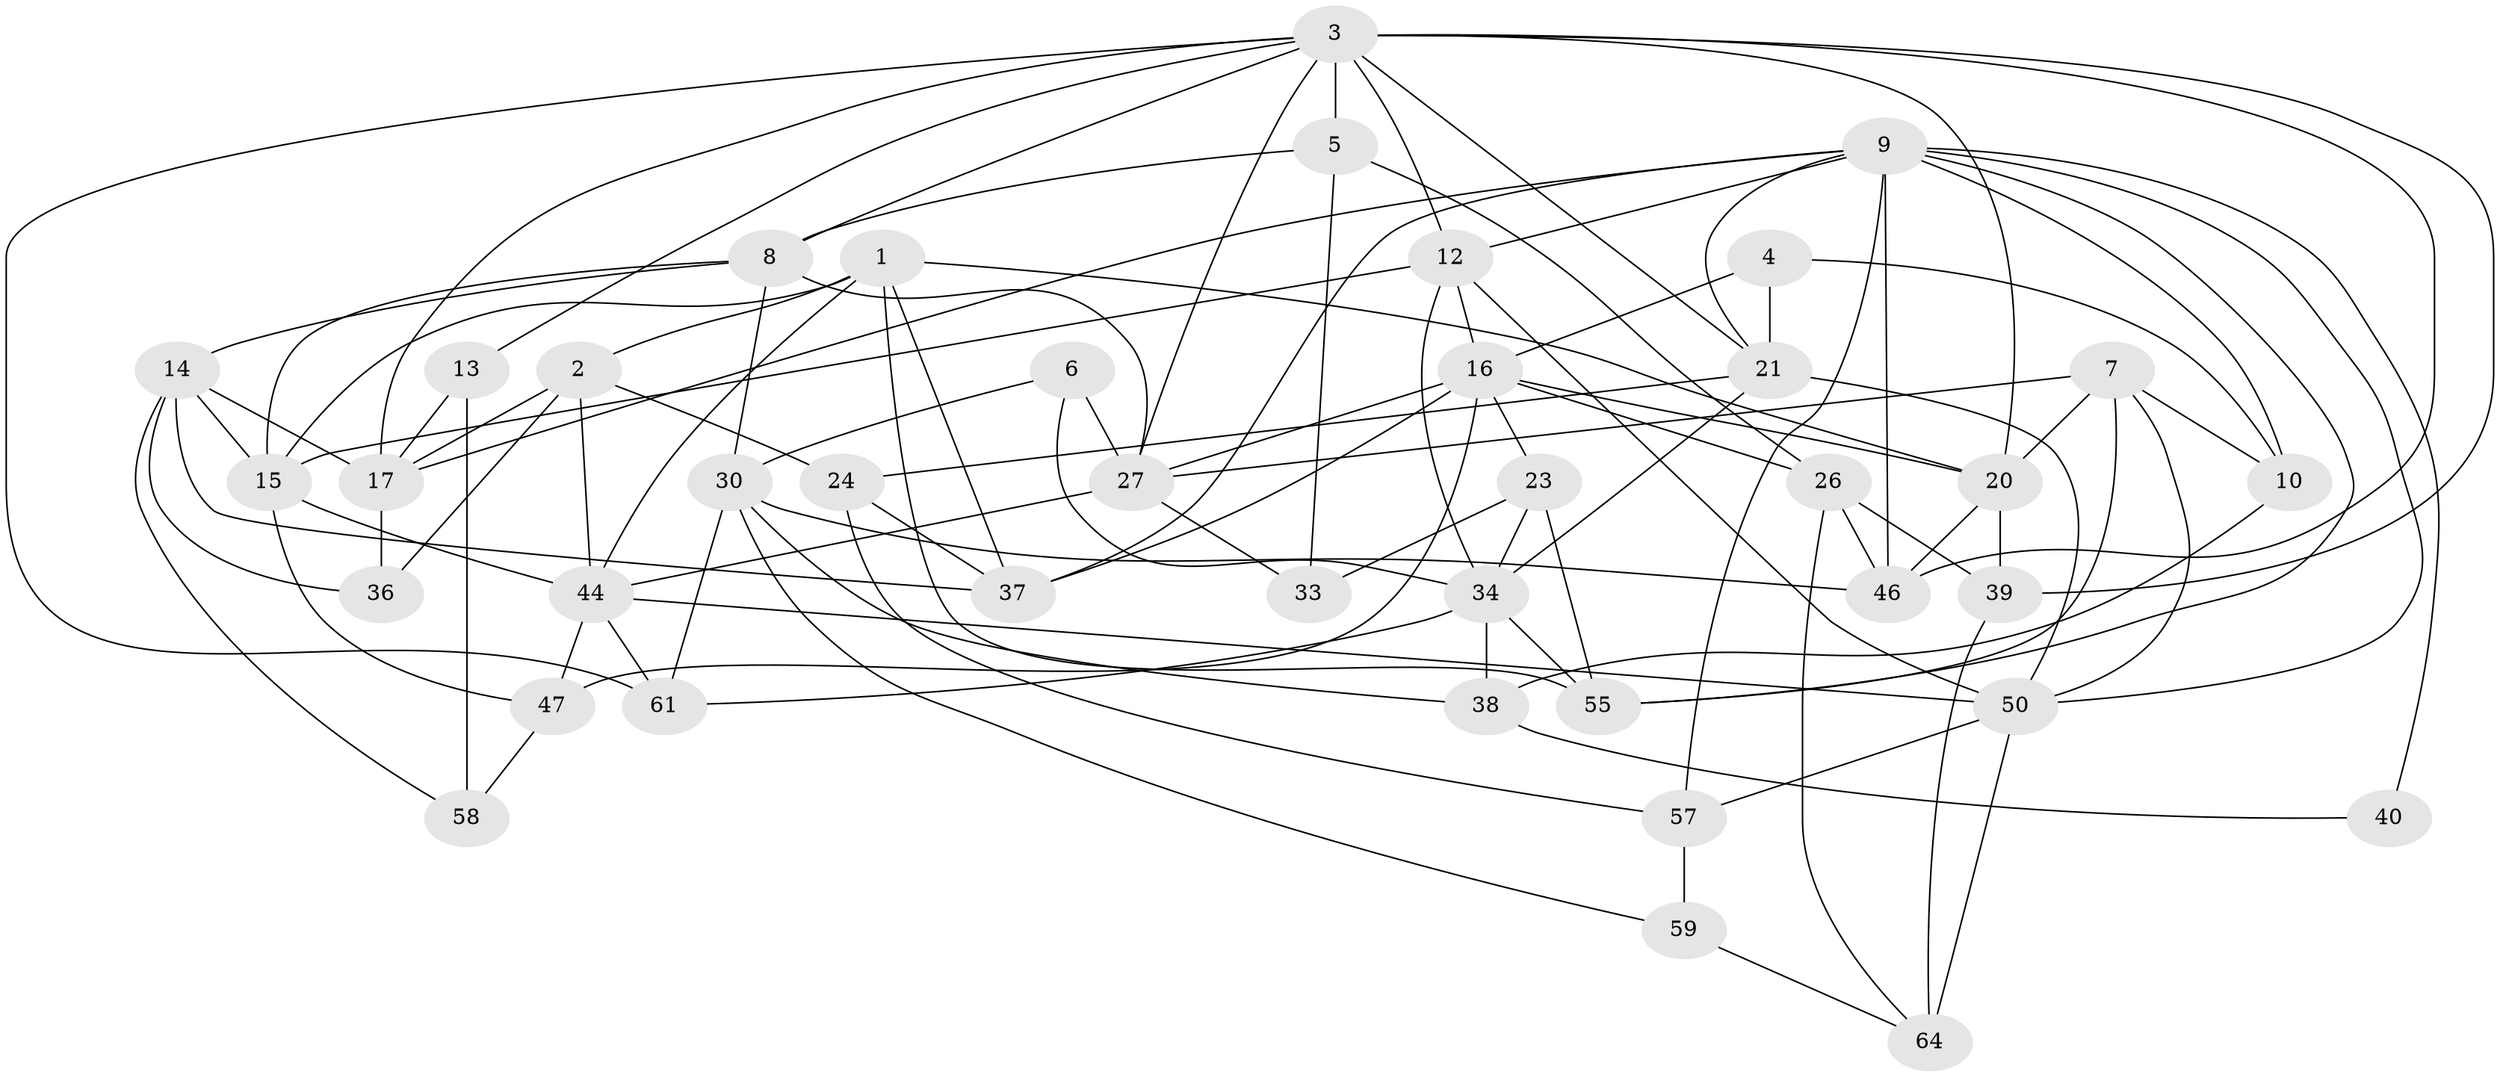 // Generated by graph-tools (version 1.1) at 2025/24/03/03/25 07:24:03]
// undirected, 40 vertices, 102 edges
graph export_dot {
graph [start="1"]
  node [color=gray90,style=filled];
  1 [super="+31"];
  2 [super="+32"];
  3 [super="+35"];
  4;
  5 [super="+42"];
  6 [super="+11"];
  7 [super="+60"];
  8 [super="+51"];
  9 [super="+63"];
  10;
  12;
  13;
  14 [super="+19"];
  15 [super="+25"];
  16 [super="+28"];
  17 [super="+18"];
  20 [super="+29"];
  21 [super="+22"];
  23;
  24 [super="+62"];
  26 [super="+53"];
  27 [super="+41"];
  30 [super="+54"];
  33 [super="+45"];
  34 [super="+43"];
  36;
  37 [super="+49"];
  38 [super="+48"];
  39 [super="+65"];
  40;
  44 [super="+52"];
  46;
  47;
  50 [super="+66"];
  55 [super="+56"];
  57;
  58;
  59;
  61;
  64;
  1 -- 44;
  1 -- 37;
  1 -- 2;
  1 -- 20;
  1 -- 55;
  1 -- 15;
  2 -- 17;
  2 -- 36;
  2 -- 44;
  2 -- 24;
  3 -- 13;
  3 -- 46;
  3 -- 8;
  3 -- 39;
  3 -- 17;
  3 -- 20;
  3 -- 5;
  3 -- 12;
  3 -- 61;
  3 -- 21;
  3 -- 27;
  4 -- 16;
  4 -- 10;
  4 -- 21;
  5 -- 33;
  5 -- 8;
  5 -- 26;
  6 -- 34;
  6 -- 30;
  6 -- 27;
  7 -- 10;
  7 -- 50;
  7 -- 20;
  7 -- 55;
  7 -- 27;
  8 -- 14;
  8 -- 30;
  8 -- 15;
  8 -- 27;
  9 -- 57;
  9 -- 12;
  9 -- 17;
  9 -- 40;
  9 -- 50;
  9 -- 37;
  9 -- 21;
  9 -- 10;
  9 -- 46;
  9 -- 55;
  10 -- 38 [weight=2];
  12 -- 34;
  12 -- 15;
  12 -- 50;
  12 -- 16;
  13 -- 17;
  13 -- 58;
  14 -- 37;
  14 -- 36;
  14 -- 17;
  14 -- 58;
  14 -- 15;
  15 -- 47;
  15 -- 44 [weight=2];
  16 -- 37;
  16 -- 23;
  16 -- 47;
  16 -- 20;
  16 -- 26;
  16 -- 27;
  17 -- 36 [weight=2];
  20 -- 46;
  20 -- 39;
  21 -- 50;
  21 -- 34;
  21 -- 24;
  23 -- 34;
  23 -- 33;
  23 -- 55;
  24 -- 57;
  24 -- 37;
  26 -- 64;
  26 -- 46;
  26 -- 39;
  27 -- 33;
  27 -- 44;
  30 -- 61;
  30 -- 59;
  30 -- 38;
  30 -- 46;
  34 -- 55;
  34 -- 61;
  34 -- 38;
  38 -- 40;
  39 -- 64 [weight=2];
  44 -- 61;
  44 -- 50;
  44 -- 47;
  47 -- 58;
  50 -- 57;
  50 -- 64;
  57 -- 59;
  59 -- 64;
}
